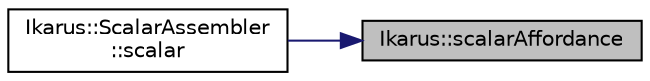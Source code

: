 digraph "Ikarus::scalarAffordance"
{
 // LATEX_PDF_SIZE
  edge [fontname="Helvetica",fontsize="10",labelfontname="Helvetica",labelfontsize="10"];
  node [fontname="Helvetica",fontsize="10",shape=record];
  rankdir="RL";
  Node1 [label="Ikarus::scalarAffordance",height=0.2,width=0.4,color="black", fillcolor="grey75", style="filled", fontcolor="black",tooltip=" "];
  Node1 -> Node2 [dir="back",color="midnightblue",fontsize="10",style="solid"];
  Node2 [label="Ikarus::ScalarAssembler\l::scalar",height=0.2,width=0.4,color="black", fillcolor="white", style="filled",URL="$a01241.html#a0049c0dddc7ffb131777fff41da83f5d",tooltip="Calculates the scalar quantity requested by the bound feRequirements and returns a reference."];
}
